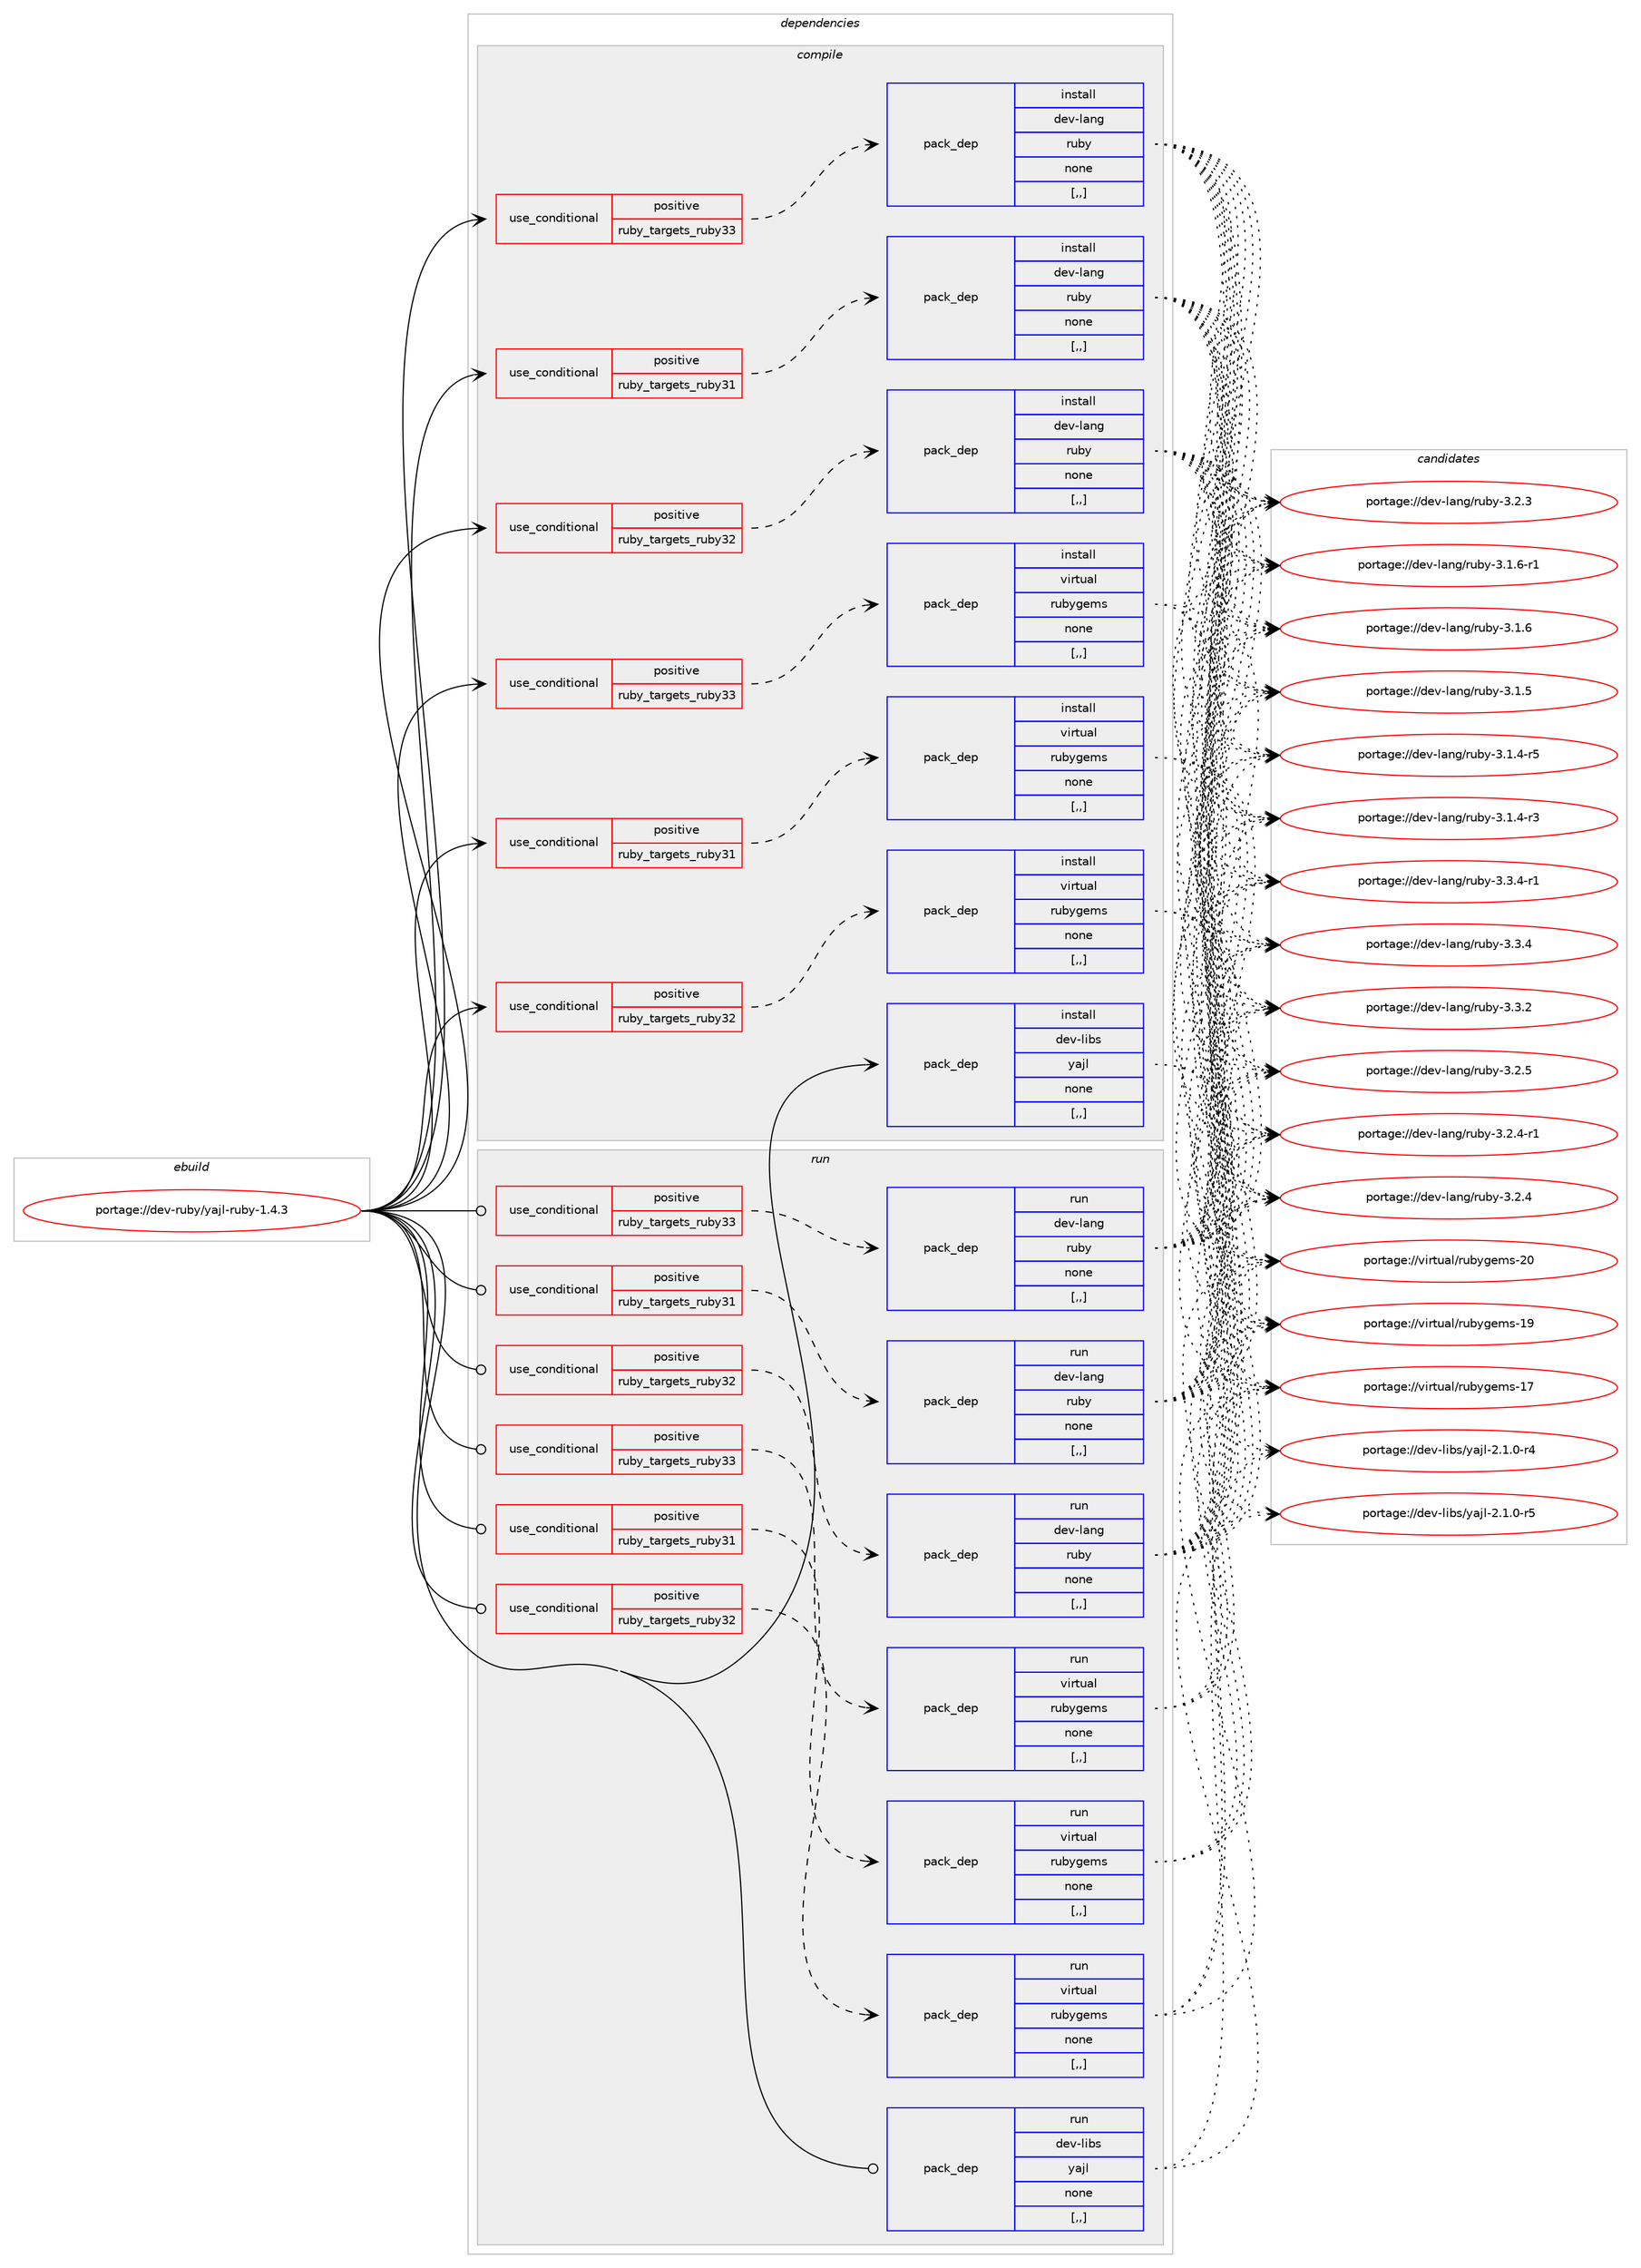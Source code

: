 digraph prolog {

# *************
# Graph options
# *************

newrank=true;
concentrate=true;
compound=true;
graph [rankdir=LR,fontname=Helvetica,fontsize=10,ranksep=1.5];#, ranksep=2.5, nodesep=0.2];
edge  [arrowhead=vee];
node  [fontname=Helvetica,fontsize=10];

# **********
# The ebuild
# **********

subgraph cluster_leftcol {
color=gray;
label=<<i>ebuild</i>>;
id [label="portage://dev-ruby/yajl-ruby-1.4.3", color=red, width=4, href="../dev-ruby/yajl-ruby-1.4.3.svg"];
}

# ****************
# The dependencies
# ****************

subgraph cluster_midcol {
color=gray;
label=<<i>dependencies</i>>;
subgraph cluster_compile {
fillcolor="#eeeeee";
style=filled;
label=<<i>compile</i>>;
subgraph cond58821 {
dependency207954 [label=<<TABLE BORDER="0" CELLBORDER="1" CELLSPACING="0" CELLPADDING="4"><TR><TD ROWSPAN="3" CELLPADDING="10">use_conditional</TD></TR><TR><TD>positive</TD></TR><TR><TD>ruby_targets_ruby31</TD></TR></TABLE>>, shape=none, color=red];
subgraph pack147745 {
dependency207955 [label=<<TABLE BORDER="0" CELLBORDER="1" CELLSPACING="0" CELLPADDING="4" WIDTH="220"><TR><TD ROWSPAN="6" CELLPADDING="30">pack_dep</TD></TR><TR><TD WIDTH="110">install</TD></TR><TR><TD>dev-lang</TD></TR><TR><TD>ruby</TD></TR><TR><TD>none</TD></TR><TR><TD>[,,]</TD></TR></TABLE>>, shape=none, color=blue];
}
dependency207954:e -> dependency207955:w [weight=20,style="dashed",arrowhead="vee"];
}
id:e -> dependency207954:w [weight=20,style="solid",arrowhead="vee"];
subgraph cond58822 {
dependency207956 [label=<<TABLE BORDER="0" CELLBORDER="1" CELLSPACING="0" CELLPADDING="4"><TR><TD ROWSPAN="3" CELLPADDING="10">use_conditional</TD></TR><TR><TD>positive</TD></TR><TR><TD>ruby_targets_ruby31</TD></TR></TABLE>>, shape=none, color=red];
subgraph pack147746 {
dependency207957 [label=<<TABLE BORDER="0" CELLBORDER="1" CELLSPACING="0" CELLPADDING="4" WIDTH="220"><TR><TD ROWSPAN="6" CELLPADDING="30">pack_dep</TD></TR><TR><TD WIDTH="110">install</TD></TR><TR><TD>virtual</TD></TR><TR><TD>rubygems</TD></TR><TR><TD>none</TD></TR><TR><TD>[,,]</TD></TR></TABLE>>, shape=none, color=blue];
}
dependency207956:e -> dependency207957:w [weight=20,style="dashed",arrowhead="vee"];
}
id:e -> dependency207956:w [weight=20,style="solid",arrowhead="vee"];
subgraph cond58823 {
dependency207958 [label=<<TABLE BORDER="0" CELLBORDER="1" CELLSPACING="0" CELLPADDING="4"><TR><TD ROWSPAN="3" CELLPADDING="10">use_conditional</TD></TR><TR><TD>positive</TD></TR><TR><TD>ruby_targets_ruby32</TD></TR></TABLE>>, shape=none, color=red];
subgraph pack147747 {
dependency207959 [label=<<TABLE BORDER="0" CELLBORDER="1" CELLSPACING="0" CELLPADDING="4" WIDTH="220"><TR><TD ROWSPAN="6" CELLPADDING="30">pack_dep</TD></TR><TR><TD WIDTH="110">install</TD></TR><TR><TD>dev-lang</TD></TR><TR><TD>ruby</TD></TR><TR><TD>none</TD></TR><TR><TD>[,,]</TD></TR></TABLE>>, shape=none, color=blue];
}
dependency207958:e -> dependency207959:w [weight=20,style="dashed",arrowhead="vee"];
}
id:e -> dependency207958:w [weight=20,style="solid",arrowhead="vee"];
subgraph cond58824 {
dependency207960 [label=<<TABLE BORDER="0" CELLBORDER="1" CELLSPACING="0" CELLPADDING="4"><TR><TD ROWSPAN="3" CELLPADDING="10">use_conditional</TD></TR><TR><TD>positive</TD></TR><TR><TD>ruby_targets_ruby32</TD></TR></TABLE>>, shape=none, color=red];
subgraph pack147748 {
dependency207961 [label=<<TABLE BORDER="0" CELLBORDER="1" CELLSPACING="0" CELLPADDING="4" WIDTH="220"><TR><TD ROWSPAN="6" CELLPADDING="30">pack_dep</TD></TR><TR><TD WIDTH="110">install</TD></TR><TR><TD>virtual</TD></TR><TR><TD>rubygems</TD></TR><TR><TD>none</TD></TR><TR><TD>[,,]</TD></TR></TABLE>>, shape=none, color=blue];
}
dependency207960:e -> dependency207961:w [weight=20,style="dashed",arrowhead="vee"];
}
id:e -> dependency207960:w [weight=20,style="solid",arrowhead="vee"];
subgraph cond58825 {
dependency207962 [label=<<TABLE BORDER="0" CELLBORDER="1" CELLSPACING="0" CELLPADDING="4"><TR><TD ROWSPAN="3" CELLPADDING="10">use_conditional</TD></TR><TR><TD>positive</TD></TR><TR><TD>ruby_targets_ruby33</TD></TR></TABLE>>, shape=none, color=red];
subgraph pack147749 {
dependency207963 [label=<<TABLE BORDER="0" CELLBORDER="1" CELLSPACING="0" CELLPADDING="4" WIDTH="220"><TR><TD ROWSPAN="6" CELLPADDING="30">pack_dep</TD></TR><TR><TD WIDTH="110">install</TD></TR><TR><TD>dev-lang</TD></TR><TR><TD>ruby</TD></TR><TR><TD>none</TD></TR><TR><TD>[,,]</TD></TR></TABLE>>, shape=none, color=blue];
}
dependency207962:e -> dependency207963:w [weight=20,style="dashed",arrowhead="vee"];
}
id:e -> dependency207962:w [weight=20,style="solid",arrowhead="vee"];
subgraph cond58826 {
dependency207964 [label=<<TABLE BORDER="0" CELLBORDER="1" CELLSPACING="0" CELLPADDING="4"><TR><TD ROWSPAN="3" CELLPADDING="10">use_conditional</TD></TR><TR><TD>positive</TD></TR><TR><TD>ruby_targets_ruby33</TD></TR></TABLE>>, shape=none, color=red];
subgraph pack147750 {
dependency207965 [label=<<TABLE BORDER="0" CELLBORDER="1" CELLSPACING="0" CELLPADDING="4" WIDTH="220"><TR><TD ROWSPAN="6" CELLPADDING="30">pack_dep</TD></TR><TR><TD WIDTH="110">install</TD></TR><TR><TD>virtual</TD></TR><TR><TD>rubygems</TD></TR><TR><TD>none</TD></TR><TR><TD>[,,]</TD></TR></TABLE>>, shape=none, color=blue];
}
dependency207964:e -> dependency207965:w [weight=20,style="dashed",arrowhead="vee"];
}
id:e -> dependency207964:w [weight=20,style="solid",arrowhead="vee"];
subgraph pack147751 {
dependency207966 [label=<<TABLE BORDER="0" CELLBORDER="1" CELLSPACING="0" CELLPADDING="4" WIDTH="220"><TR><TD ROWSPAN="6" CELLPADDING="30">pack_dep</TD></TR><TR><TD WIDTH="110">install</TD></TR><TR><TD>dev-libs</TD></TR><TR><TD>yajl</TD></TR><TR><TD>none</TD></TR><TR><TD>[,,]</TD></TR></TABLE>>, shape=none, color=blue];
}
id:e -> dependency207966:w [weight=20,style="solid",arrowhead="vee"];
}
subgraph cluster_compileandrun {
fillcolor="#eeeeee";
style=filled;
label=<<i>compile and run</i>>;
}
subgraph cluster_run {
fillcolor="#eeeeee";
style=filled;
label=<<i>run</i>>;
subgraph cond58827 {
dependency207967 [label=<<TABLE BORDER="0" CELLBORDER="1" CELLSPACING="0" CELLPADDING="4"><TR><TD ROWSPAN="3" CELLPADDING="10">use_conditional</TD></TR><TR><TD>positive</TD></TR><TR><TD>ruby_targets_ruby31</TD></TR></TABLE>>, shape=none, color=red];
subgraph pack147752 {
dependency207968 [label=<<TABLE BORDER="0" CELLBORDER="1" CELLSPACING="0" CELLPADDING="4" WIDTH="220"><TR><TD ROWSPAN="6" CELLPADDING="30">pack_dep</TD></TR><TR><TD WIDTH="110">run</TD></TR><TR><TD>dev-lang</TD></TR><TR><TD>ruby</TD></TR><TR><TD>none</TD></TR><TR><TD>[,,]</TD></TR></TABLE>>, shape=none, color=blue];
}
dependency207967:e -> dependency207968:w [weight=20,style="dashed",arrowhead="vee"];
}
id:e -> dependency207967:w [weight=20,style="solid",arrowhead="odot"];
subgraph cond58828 {
dependency207969 [label=<<TABLE BORDER="0" CELLBORDER="1" CELLSPACING="0" CELLPADDING="4"><TR><TD ROWSPAN="3" CELLPADDING="10">use_conditional</TD></TR><TR><TD>positive</TD></TR><TR><TD>ruby_targets_ruby31</TD></TR></TABLE>>, shape=none, color=red];
subgraph pack147753 {
dependency207970 [label=<<TABLE BORDER="0" CELLBORDER="1" CELLSPACING="0" CELLPADDING="4" WIDTH="220"><TR><TD ROWSPAN="6" CELLPADDING="30">pack_dep</TD></TR><TR><TD WIDTH="110">run</TD></TR><TR><TD>virtual</TD></TR><TR><TD>rubygems</TD></TR><TR><TD>none</TD></TR><TR><TD>[,,]</TD></TR></TABLE>>, shape=none, color=blue];
}
dependency207969:e -> dependency207970:w [weight=20,style="dashed",arrowhead="vee"];
}
id:e -> dependency207969:w [weight=20,style="solid",arrowhead="odot"];
subgraph cond58829 {
dependency207971 [label=<<TABLE BORDER="0" CELLBORDER="1" CELLSPACING="0" CELLPADDING="4"><TR><TD ROWSPAN="3" CELLPADDING="10">use_conditional</TD></TR><TR><TD>positive</TD></TR><TR><TD>ruby_targets_ruby32</TD></TR></TABLE>>, shape=none, color=red];
subgraph pack147754 {
dependency207972 [label=<<TABLE BORDER="0" CELLBORDER="1" CELLSPACING="0" CELLPADDING="4" WIDTH="220"><TR><TD ROWSPAN="6" CELLPADDING="30">pack_dep</TD></TR><TR><TD WIDTH="110">run</TD></TR><TR><TD>dev-lang</TD></TR><TR><TD>ruby</TD></TR><TR><TD>none</TD></TR><TR><TD>[,,]</TD></TR></TABLE>>, shape=none, color=blue];
}
dependency207971:e -> dependency207972:w [weight=20,style="dashed",arrowhead="vee"];
}
id:e -> dependency207971:w [weight=20,style="solid",arrowhead="odot"];
subgraph cond58830 {
dependency207973 [label=<<TABLE BORDER="0" CELLBORDER="1" CELLSPACING="0" CELLPADDING="4"><TR><TD ROWSPAN="3" CELLPADDING="10">use_conditional</TD></TR><TR><TD>positive</TD></TR><TR><TD>ruby_targets_ruby32</TD></TR></TABLE>>, shape=none, color=red];
subgraph pack147755 {
dependency207974 [label=<<TABLE BORDER="0" CELLBORDER="1" CELLSPACING="0" CELLPADDING="4" WIDTH="220"><TR><TD ROWSPAN="6" CELLPADDING="30">pack_dep</TD></TR><TR><TD WIDTH="110">run</TD></TR><TR><TD>virtual</TD></TR><TR><TD>rubygems</TD></TR><TR><TD>none</TD></TR><TR><TD>[,,]</TD></TR></TABLE>>, shape=none, color=blue];
}
dependency207973:e -> dependency207974:w [weight=20,style="dashed",arrowhead="vee"];
}
id:e -> dependency207973:w [weight=20,style="solid",arrowhead="odot"];
subgraph cond58831 {
dependency207975 [label=<<TABLE BORDER="0" CELLBORDER="1" CELLSPACING="0" CELLPADDING="4"><TR><TD ROWSPAN="3" CELLPADDING="10">use_conditional</TD></TR><TR><TD>positive</TD></TR><TR><TD>ruby_targets_ruby33</TD></TR></TABLE>>, shape=none, color=red];
subgraph pack147756 {
dependency207976 [label=<<TABLE BORDER="0" CELLBORDER="1" CELLSPACING="0" CELLPADDING="4" WIDTH="220"><TR><TD ROWSPAN="6" CELLPADDING="30">pack_dep</TD></TR><TR><TD WIDTH="110">run</TD></TR><TR><TD>dev-lang</TD></TR><TR><TD>ruby</TD></TR><TR><TD>none</TD></TR><TR><TD>[,,]</TD></TR></TABLE>>, shape=none, color=blue];
}
dependency207975:e -> dependency207976:w [weight=20,style="dashed",arrowhead="vee"];
}
id:e -> dependency207975:w [weight=20,style="solid",arrowhead="odot"];
subgraph cond58832 {
dependency207977 [label=<<TABLE BORDER="0" CELLBORDER="1" CELLSPACING="0" CELLPADDING="4"><TR><TD ROWSPAN="3" CELLPADDING="10">use_conditional</TD></TR><TR><TD>positive</TD></TR><TR><TD>ruby_targets_ruby33</TD></TR></TABLE>>, shape=none, color=red];
subgraph pack147757 {
dependency207978 [label=<<TABLE BORDER="0" CELLBORDER="1" CELLSPACING="0" CELLPADDING="4" WIDTH="220"><TR><TD ROWSPAN="6" CELLPADDING="30">pack_dep</TD></TR><TR><TD WIDTH="110">run</TD></TR><TR><TD>virtual</TD></TR><TR><TD>rubygems</TD></TR><TR><TD>none</TD></TR><TR><TD>[,,]</TD></TR></TABLE>>, shape=none, color=blue];
}
dependency207977:e -> dependency207978:w [weight=20,style="dashed",arrowhead="vee"];
}
id:e -> dependency207977:w [weight=20,style="solid",arrowhead="odot"];
subgraph pack147758 {
dependency207979 [label=<<TABLE BORDER="0" CELLBORDER="1" CELLSPACING="0" CELLPADDING="4" WIDTH="220"><TR><TD ROWSPAN="6" CELLPADDING="30">pack_dep</TD></TR><TR><TD WIDTH="110">run</TD></TR><TR><TD>dev-libs</TD></TR><TR><TD>yajl</TD></TR><TR><TD>none</TD></TR><TR><TD>[,,]</TD></TR></TABLE>>, shape=none, color=blue];
}
id:e -> dependency207979:w [weight=20,style="solid",arrowhead="odot"];
}
}

# **************
# The candidates
# **************

subgraph cluster_choices {
rank=same;
color=gray;
label=<<i>candidates</i>>;

subgraph choice147745 {
color=black;
nodesep=1;
choice100101118451089711010347114117981214551465146524511449 [label="portage://dev-lang/ruby-3.3.4-r1", color=red, width=4,href="../dev-lang/ruby-3.3.4-r1.svg"];
choice10010111845108971101034711411798121455146514652 [label="portage://dev-lang/ruby-3.3.4", color=red, width=4,href="../dev-lang/ruby-3.3.4.svg"];
choice10010111845108971101034711411798121455146514650 [label="portage://dev-lang/ruby-3.3.2", color=red, width=4,href="../dev-lang/ruby-3.3.2.svg"];
choice10010111845108971101034711411798121455146504653 [label="portage://dev-lang/ruby-3.2.5", color=red, width=4,href="../dev-lang/ruby-3.2.5.svg"];
choice100101118451089711010347114117981214551465046524511449 [label="portage://dev-lang/ruby-3.2.4-r1", color=red, width=4,href="../dev-lang/ruby-3.2.4-r1.svg"];
choice10010111845108971101034711411798121455146504652 [label="portage://dev-lang/ruby-3.2.4", color=red, width=4,href="../dev-lang/ruby-3.2.4.svg"];
choice10010111845108971101034711411798121455146504651 [label="portage://dev-lang/ruby-3.2.3", color=red, width=4,href="../dev-lang/ruby-3.2.3.svg"];
choice100101118451089711010347114117981214551464946544511449 [label="portage://dev-lang/ruby-3.1.6-r1", color=red, width=4,href="../dev-lang/ruby-3.1.6-r1.svg"];
choice10010111845108971101034711411798121455146494654 [label="portage://dev-lang/ruby-3.1.6", color=red, width=4,href="../dev-lang/ruby-3.1.6.svg"];
choice10010111845108971101034711411798121455146494653 [label="portage://dev-lang/ruby-3.1.5", color=red, width=4,href="../dev-lang/ruby-3.1.5.svg"];
choice100101118451089711010347114117981214551464946524511453 [label="portage://dev-lang/ruby-3.1.4-r5", color=red, width=4,href="../dev-lang/ruby-3.1.4-r5.svg"];
choice100101118451089711010347114117981214551464946524511451 [label="portage://dev-lang/ruby-3.1.4-r3", color=red, width=4,href="../dev-lang/ruby-3.1.4-r3.svg"];
dependency207955:e -> choice100101118451089711010347114117981214551465146524511449:w [style=dotted,weight="100"];
dependency207955:e -> choice10010111845108971101034711411798121455146514652:w [style=dotted,weight="100"];
dependency207955:e -> choice10010111845108971101034711411798121455146514650:w [style=dotted,weight="100"];
dependency207955:e -> choice10010111845108971101034711411798121455146504653:w [style=dotted,weight="100"];
dependency207955:e -> choice100101118451089711010347114117981214551465046524511449:w [style=dotted,weight="100"];
dependency207955:e -> choice10010111845108971101034711411798121455146504652:w [style=dotted,weight="100"];
dependency207955:e -> choice10010111845108971101034711411798121455146504651:w [style=dotted,weight="100"];
dependency207955:e -> choice100101118451089711010347114117981214551464946544511449:w [style=dotted,weight="100"];
dependency207955:e -> choice10010111845108971101034711411798121455146494654:w [style=dotted,weight="100"];
dependency207955:e -> choice10010111845108971101034711411798121455146494653:w [style=dotted,weight="100"];
dependency207955:e -> choice100101118451089711010347114117981214551464946524511453:w [style=dotted,weight="100"];
dependency207955:e -> choice100101118451089711010347114117981214551464946524511451:w [style=dotted,weight="100"];
}
subgraph choice147746 {
color=black;
nodesep=1;
choice118105114116117971084711411798121103101109115455048 [label="portage://virtual/rubygems-20", color=red, width=4,href="../virtual/rubygems-20.svg"];
choice118105114116117971084711411798121103101109115454957 [label="portage://virtual/rubygems-19", color=red, width=4,href="../virtual/rubygems-19.svg"];
choice118105114116117971084711411798121103101109115454955 [label="portage://virtual/rubygems-17", color=red, width=4,href="../virtual/rubygems-17.svg"];
dependency207957:e -> choice118105114116117971084711411798121103101109115455048:w [style=dotted,weight="100"];
dependency207957:e -> choice118105114116117971084711411798121103101109115454957:w [style=dotted,weight="100"];
dependency207957:e -> choice118105114116117971084711411798121103101109115454955:w [style=dotted,weight="100"];
}
subgraph choice147747 {
color=black;
nodesep=1;
choice100101118451089711010347114117981214551465146524511449 [label="portage://dev-lang/ruby-3.3.4-r1", color=red, width=4,href="../dev-lang/ruby-3.3.4-r1.svg"];
choice10010111845108971101034711411798121455146514652 [label="portage://dev-lang/ruby-3.3.4", color=red, width=4,href="../dev-lang/ruby-3.3.4.svg"];
choice10010111845108971101034711411798121455146514650 [label="portage://dev-lang/ruby-3.3.2", color=red, width=4,href="../dev-lang/ruby-3.3.2.svg"];
choice10010111845108971101034711411798121455146504653 [label="portage://dev-lang/ruby-3.2.5", color=red, width=4,href="../dev-lang/ruby-3.2.5.svg"];
choice100101118451089711010347114117981214551465046524511449 [label="portage://dev-lang/ruby-3.2.4-r1", color=red, width=4,href="../dev-lang/ruby-3.2.4-r1.svg"];
choice10010111845108971101034711411798121455146504652 [label="portage://dev-lang/ruby-3.2.4", color=red, width=4,href="../dev-lang/ruby-3.2.4.svg"];
choice10010111845108971101034711411798121455146504651 [label="portage://dev-lang/ruby-3.2.3", color=red, width=4,href="../dev-lang/ruby-3.2.3.svg"];
choice100101118451089711010347114117981214551464946544511449 [label="portage://dev-lang/ruby-3.1.6-r1", color=red, width=4,href="../dev-lang/ruby-3.1.6-r1.svg"];
choice10010111845108971101034711411798121455146494654 [label="portage://dev-lang/ruby-3.1.6", color=red, width=4,href="../dev-lang/ruby-3.1.6.svg"];
choice10010111845108971101034711411798121455146494653 [label="portage://dev-lang/ruby-3.1.5", color=red, width=4,href="../dev-lang/ruby-3.1.5.svg"];
choice100101118451089711010347114117981214551464946524511453 [label="portage://dev-lang/ruby-3.1.4-r5", color=red, width=4,href="../dev-lang/ruby-3.1.4-r5.svg"];
choice100101118451089711010347114117981214551464946524511451 [label="portage://dev-lang/ruby-3.1.4-r3", color=red, width=4,href="../dev-lang/ruby-3.1.4-r3.svg"];
dependency207959:e -> choice100101118451089711010347114117981214551465146524511449:w [style=dotted,weight="100"];
dependency207959:e -> choice10010111845108971101034711411798121455146514652:w [style=dotted,weight="100"];
dependency207959:e -> choice10010111845108971101034711411798121455146514650:w [style=dotted,weight="100"];
dependency207959:e -> choice10010111845108971101034711411798121455146504653:w [style=dotted,weight="100"];
dependency207959:e -> choice100101118451089711010347114117981214551465046524511449:w [style=dotted,weight="100"];
dependency207959:e -> choice10010111845108971101034711411798121455146504652:w [style=dotted,weight="100"];
dependency207959:e -> choice10010111845108971101034711411798121455146504651:w [style=dotted,weight="100"];
dependency207959:e -> choice100101118451089711010347114117981214551464946544511449:w [style=dotted,weight="100"];
dependency207959:e -> choice10010111845108971101034711411798121455146494654:w [style=dotted,weight="100"];
dependency207959:e -> choice10010111845108971101034711411798121455146494653:w [style=dotted,weight="100"];
dependency207959:e -> choice100101118451089711010347114117981214551464946524511453:w [style=dotted,weight="100"];
dependency207959:e -> choice100101118451089711010347114117981214551464946524511451:w [style=dotted,weight="100"];
}
subgraph choice147748 {
color=black;
nodesep=1;
choice118105114116117971084711411798121103101109115455048 [label="portage://virtual/rubygems-20", color=red, width=4,href="../virtual/rubygems-20.svg"];
choice118105114116117971084711411798121103101109115454957 [label="portage://virtual/rubygems-19", color=red, width=4,href="../virtual/rubygems-19.svg"];
choice118105114116117971084711411798121103101109115454955 [label="portage://virtual/rubygems-17", color=red, width=4,href="../virtual/rubygems-17.svg"];
dependency207961:e -> choice118105114116117971084711411798121103101109115455048:w [style=dotted,weight="100"];
dependency207961:e -> choice118105114116117971084711411798121103101109115454957:w [style=dotted,weight="100"];
dependency207961:e -> choice118105114116117971084711411798121103101109115454955:w [style=dotted,weight="100"];
}
subgraph choice147749 {
color=black;
nodesep=1;
choice100101118451089711010347114117981214551465146524511449 [label="portage://dev-lang/ruby-3.3.4-r1", color=red, width=4,href="../dev-lang/ruby-3.3.4-r1.svg"];
choice10010111845108971101034711411798121455146514652 [label="portage://dev-lang/ruby-3.3.4", color=red, width=4,href="../dev-lang/ruby-3.3.4.svg"];
choice10010111845108971101034711411798121455146514650 [label="portage://dev-lang/ruby-3.3.2", color=red, width=4,href="../dev-lang/ruby-3.3.2.svg"];
choice10010111845108971101034711411798121455146504653 [label="portage://dev-lang/ruby-3.2.5", color=red, width=4,href="../dev-lang/ruby-3.2.5.svg"];
choice100101118451089711010347114117981214551465046524511449 [label="portage://dev-lang/ruby-3.2.4-r1", color=red, width=4,href="../dev-lang/ruby-3.2.4-r1.svg"];
choice10010111845108971101034711411798121455146504652 [label="portage://dev-lang/ruby-3.2.4", color=red, width=4,href="../dev-lang/ruby-3.2.4.svg"];
choice10010111845108971101034711411798121455146504651 [label="portage://dev-lang/ruby-3.2.3", color=red, width=4,href="../dev-lang/ruby-3.2.3.svg"];
choice100101118451089711010347114117981214551464946544511449 [label="portage://dev-lang/ruby-3.1.6-r1", color=red, width=4,href="../dev-lang/ruby-3.1.6-r1.svg"];
choice10010111845108971101034711411798121455146494654 [label="portage://dev-lang/ruby-3.1.6", color=red, width=4,href="../dev-lang/ruby-3.1.6.svg"];
choice10010111845108971101034711411798121455146494653 [label="portage://dev-lang/ruby-3.1.5", color=red, width=4,href="../dev-lang/ruby-3.1.5.svg"];
choice100101118451089711010347114117981214551464946524511453 [label="portage://dev-lang/ruby-3.1.4-r5", color=red, width=4,href="../dev-lang/ruby-3.1.4-r5.svg"];
choice100101118451089711010347114117981214551464946524511451 [label="portage://dev-lang/ruby-3.1.4-r3", color=red, width=4,href="../dev-lang/ruby-3.1.4-r3.svg"];
dependency207963:e -> choice100101118451089711010347114117981214551465146524511449:w [style=dotted,weight="100"];
dependency207963:e -> choice10010111845108971101034711411798121455146514652:w [style=dotted,weight="100"];
dependency207963:e -> choice10010111845108971101034711411798121455146514650:w [style=dotted,weight="100"];
dependency207963:e -> choice10010111845108971101034711411798121455146504653:w [style=dotted,weight="100"];
dependency207963:e -> choice100101118451089711010347114117981214551465046524511449:w [style=dotted,weight="100"];
dependency207963:e -> choice10010111845108971101034711411798121455146504652:w [style=dotted,weight="100"];
dependency207963:e -> choice10010111845108971101034711411798121455146504651:w [style=dotted,weight="100"];
dependency207963:e -> choice100101118451089711010347114117981214551464946544511449:w [style=dotted,weight="100"];
dependency207963:e -> choice10010111845108971101034711411798121455146494654:w [style=dotted,weight="100"];
dependency207963:e -> choice10010111845108971101034711411798121455146494653:w [style=dotted,weight="100"];
dependency207963:e -> choice100101118451089711010347114117981214551464946524511453:w [style=dotted,weight="100"];
dependency207963:e -> choice100101118451089711010347114117981214551464946524511451:w [style=dotted,weight="100"];
}
subgraph choice147750 {
color=black;
nodesep=1;
choice118105114116117971084711411798121103101109115455048 [label="portage://virtual/rubygems-20", color=red, width=4,href="../virtual/rubygems-20.svg"];
choice118105114116117971084711411798121103101109115454957 [label="portage://virtual/rubygems-19", color=red, width=4,href="../virtual/rubygems-19.svg"];
choice118105114116117971084711411798121103101109115454955 [label="portage://virtual/rubygems-17", color=red, width=4,href="../virtual/rubygems-17.svg"];
dependency207965:e -> choice118105114116117971084711411798121103101109115455048:w [style=dotted,weight="100"];
dependency207965:e -> choice118105114116117971084711411798121103101109115454957:w [style=dotted,weight="100"];
dependency207965:e -> choice118105114116117971084711411798121103101109115454955:w [style=dotted,weight="100"];
}
subgraph choice147751 {
color=black;
nodesep=1;
choice100101118451081059811547121971061084550464946484511453 [label="portage://dev-libs/yajl-2.1.0-r5", color=red, width=4,href="../dev-libs/yajl-2.1.0-r5.svg"];
choice100101118451081059811547121971061084550464946484511452 [label="portage://dev-libs/yajl-2.1.0-r4", color=red, width=4,href="../dev-libs/yajl-2.1.0-r4.svg"];
dependency207966:e -> choice100101118451081059811547121971061084550464946484511453:w [style=dotted,weight="100"];
dependency207966:e -> choice100101118451081059811547121971061084550464946484511452:w [style=dotted,weight="100"];
}
subgraph choice147752 {
color=black;
nodesep=1;
choice100101118451089711010347114117981214551465146524511449 [label="portage://dev-lang/ruby-3.3.4-r1", color=red, width=4,href="../dev-lang/ruby-3.3.4-r1.svg"];
choice10010111845108971101034711411798121455146514652 [label="portage://dev-lang/ruby-3.3.4", color=red, width=4,href="../dev-lang/ruby-3.3.4.svg"];
choice10010111845108971101034711411798121455146514650 [label="portage://dev-lang/ruby-3.3.2", color=red, width=4,href="../dev-lang/ruby-3.3.2.svg"];
choice10010111845108971101034711411798121455146504653 [label="portage://dev-lang/ruby-3.2.5", color=red, width=4,href="../dev-lang/ruby-3.2.5.svg"];
choice100101118451089711010347114117981214551465046524511449 [label="portage://dev-lang/ruby-3.2.4-r1", color=red, width=4,href="../dev-lang/ruby-3.2.4-r1.svg"];
choice10010111845108971101034711411798121455146504652 [label="portage://dev-lang/ruby-3.2.4", color=red, width=4,href="../dev-lang/ruby-3.2.4.svg"];
choice10010111845108971101034711411798121455146504651 [label="portage://dev-lang/ruby-3.2.3", color=red, width=4,href="../dev-lang/ruby-3.2.3.svg"];
choice100101118451089711010347114117981214551464946544511449 [label="portage://dev-lang/ruby-3.1.6-r1", color=red, width=4,href="../dev-lang/ruby-3.1.6-r1.svg"];
choice10010111845108971101034711411798121455146494654 [label="portage://dev-lang/ruby-3.1.6", color=red, width=4,href="../dev-lang/ruby-3.1.6.svg"];
choice10010111845108971101034711411798121455146494653 [label="portage://dev-lang/ruby-3.1.5", color=red, width=4,href="../dev-lang/ruby-3.1.5.svg"];
choice100101118451089711010347114117981214551464946524511453 [label="portage://dev-lang/ruby-3.1.4-r5", color=red, width=4,href="../dev-lang/ruby-3.1.4-r5.svg"];
choice100101118451089711010347114117981214551464946524511451 [label="portage://dev-lang/ruby-3.1.4-r3", color=red, width=4,href="../dev-lang/ruby-3.1.4-r3.svg"];
dependency207968:e -> choice100101118451089711010347114117981214551465146524511449:w [style=dotted,weight="100"];
dependency207968:e -> choice10010111845108971101034711411798121455146514652:w [style=dotted,weight="100"];
dependency207968:e -> choice10010111845108971101034711411798121455146514650:w [style=dotted,weight="100"];
dependency207968:e -> choice10010111845108971101034711411798121455146504653:w [style=dotted,weight="100"];
dependency207968:e -> choice100101118451089711010347114117981214551465046524511449:w [style=dotted,weight="100"];
dependency207968:e -> choice10010111845108971101034711411798121455146504652:w [style=dotted,weight="100"];
dependency207968:e -> choice10010111845108971101034711411798121455146504651:w [style=dotted,weight="100"];
dependency207968:e -> choice100101118451089711010347114117981214551464946544511449:w [style=dotted,weight="100"];
dependency207968:e -> choice10010111845108971101034711411798121455146494654:w [style=dotted,weight="100"];
dependency207968:e -> choice10010111845108971101034711411798121455146494653:w [style=dotted,weight="100"];
dependency207968:e -> choice100101118451089711010347114117981214551464946524511453:w [style=dotted,weight="100"];
dependency207968:e -> choice100101118451089711010347114117981214551464946524511451:w [style=dotted,weight="100"];
}
subgraph choice147753 {
color=black;
nodesep=1;
choice118105114116117971084711411798121103101109115455048 [label="portage://virtual/rubygems-20", color=red, width=4,href="../virtual/rubygems-20.svg"];
choice118105114116117971084711411798121103101109115454957 [label="portage://virtual/rubygems-19", color=red, width=4,href="../virtual/rubygems-19.svg"];
choice118105114116117971084711411798121103101109115454955 [label="portage://virtual/rubygems-17", color=red, width=4,href="../virtual/rubygems-17.svg"];
dependency207970:e -> choice118105114116117971084711411798121103101109115455048:w [style=dotted,weight="100"];
dependency207970:e -> choice118105114116117971084711411798121103101109115454957:w [style=dotted,weight="100"];
dependency207970:e -> choice118105114116117971084711411798121103101109115454955:w [style=dotted,weight="100"];
}
subgraph choice147754 {
color=black;
nodesep=1;
choice100101118451089711010347114117981214551465146524511449 [label="portage://dev-lang/ruby-3.3.4-r1", color=red, width=4,href="../dev-lang/ruby-3.3.4-r1.svg"];
choice10010111845108971101034711411798121455146514652 [label="portage://dev-lang/ruby-3.3.4", color=red, width=4,href="../dev-lang/ruby-3.3.4.svg"];
choice10010111845108971101034711411798121455146514650 [label="portage://dev-lang/ruby-3.3.2", color=red, width=4,href="../dev-lang/ruby-3.3.2.svg"];
choice10010111845108971101034711411798121455146504653 [label="portage://dev-lang/ruby-3.2.5", color=red, width=4,href="../dev-lang/ruby-3.2.5.svg"];
choice100101118451089711010347114117981214551465046524511449 [label="portage://dev-lang/ruby-3.2.4-r1", color=red, width=4,href="../dev-lang/ruby-3.2.4-r1.svg"];
choice10010111845108971101034711411798121455146504652 [label="portage://dev-lang/ruby-3.2.4", color=red, width=4,href="../dev-lang/ruby-3.2.4.svg"];
choice10010111845108971101034711411798121455146504651 [label="portage://dev-lang/ruby-3.2.3", color=red, width=4,href="../dev-lang/ruby-3.2.3.svg"];
choice100101118451089711010347114117981214551464946544511449 [label="portage://dev-lang/ruby-3.1.6-r1", color=red, width=4,href="../dev-lang/ruby-3.1.6-r1.svg"];
choice10010111845108971101034711411798121455146494654 [label="portage://dev-lang/ruby-3.1.6", color=red, width=4,href="../dev-lang/ruby-3.1.6.svg"];
choice10010111845108971101034711411798121455146494653 [label="portage://dev-lang/ruby-3.1.5", color=red, width=4,href="../dev-lang/ruby-3.1.5.svg"];
choice100101118451089711010347114117981214551464946524511453 [label="portage://dev-lang/ruby-3.1.4-r5", color=red, width=4,href="../dev-lang/ruby-3.1.4-r5.svg"];
choice100101118451089711010347114117981214551464946524511451 [label="portage://dev-lang/ruby-3.1.4-r3", color=red, width=4,href="../dev-lang/ruby-3.1.4-r3.svg"];
dependency207972:e -> choice100101118451089711010347114117981214551465146524511449:w [style=dotted,weight="100"];
dependency207972:e -> choice10010111845108971101034711411798121455146514652:w [style=dotted,weight="100"];
dependency207972:e -> choice10010111845108971101034711411798121455146514650:w [style=dotted,weight="100"];
dependency207972:e -> choice10010111845108971101034711411798121455146504653:w [style=dotted,weight="100"];
dependency207972:e -> choice100101118451089711010347114117981214551465046524511449:w [style=dotted,weight="100"];
dependency207972:e -> choice10010111845108971101034711411798121455146504652:w [style=dotted,weight="100"];
dependency207972:e -> choice10010111845108971101034711411798121455146504651:w [style=dotted,weight="100"];
dependency207972:e -> choice100101118451089711010347114117981214551464946544511449:w [style=dotted,weight="100"];
dependency207972:e -> choice10010111845108971101034711411798121455146494654:w [style=dotted,weight="100"];
dependency207972:e -> choice10010111845108971101034711411798121455146494653:w [style=dotted,weight="100"];
dependency207972:e -> choice100101118451089711010347114117981214551464946524511453:w [style=dotted,weight="100"];
dependency207972:e -> choice100101118451089711010347114117981214551464946524511451:w [style=dotted,weight="100"];
}
subgraph choice147755 {
color=black;
nodesep=1;
choice118105114116117971084711411798121103101109115455048 [label="portage://virtual/rubygems-20", color=red, width=4,href="../virtual/rubygems-20.svg"];
choice118105114116117971084711411798121103101109115454957 [label="portage://virtual/rubygems-19", color=red, width=4,href="../virtual/rubygems-19.svg"];
choice118105114116117971084711411798121103101109115454955 [label="portage://virtual/rubygems-17", color=red, width=4,href="../virtual/rubygems-17.svg"];
dependency207974:e -> choice118105114116117971084711411798121103101109115455048:w [style=dotted,weight="100"];
dependency207974:e -> choice118105114116117971084711411798121103101109115454957:w [style=dotted,weight="100"];
dependency207974:e -> choice118105114116117971084711411798121103101109115454955:w [style=dotted,weight="100"];
}
subgraph choice147756 {
color=black;
nodesep=1;
choice100101118451089711010347114117981214551465146524511449 [label="portage://dev-lang/ruby-3.3.4-r1", color=red, width=4,href="../dev-lang/ruby-3.3.4-r1.svg"];
choice10010111845108971101034711411798121455146514652 [label="portage://dev-lang/ruby-3.3.4", color=red, width=4,href="../dev-lang/ruby-3.3.4.svg"];
choice10010111845108971101034711411798121455146514650 [label="portage://dev-lang/ruby-3.3.2", color=red, width=4,href="../dev-lang/ruby-3.3.2.svg"];
choice10010111845108971101034711411798121455146504653 [label="portage://dev-lang/ruby-3.2.5", color=red, width=4,href="../dev-lang/ruby-3.2.5.svg"];
choice100101118451089711010347114117981214551465046524511449 [label="portage://dev-lang/ruby-3.2.4-r1", color=red, width=4,href="../dev-lang/ruby-3.2.4-r1.svg"];
choice10010111845108971101034711411798121455146504652 [label="portage://dev-lang/ruby-3.2.4", color=red, width=4,href="../dev-lang/ruby-3.2.4.svg"];
choice10010111845108971101034711411798121455146504651 [label="portage://dev-lang/ruby-3.2.3", color=red, width=4,href="../dev-lang/ruby-3.2.3.svg"];
choice100101118451089711010347114117981214551464946544511449 [label="portage://dev-lang/ruby-3.1.6-r1", color=red, width=4,href="../dev-lang/ruby-3.1.6-r1.svg"];
choice10010111845108971101034711411798121455146494654 [label="portage://dev-lang/ruby-3.1.6", color=red, width=4,href="../dev-lang/ruby-3.1.6.svg"];
choice10010111845108971101034711411798121455146494653 [label="portage://dev-lang/ruby-3.1.5", color=red, width=4,href="../dev-lang/ruby-3.1.5.svg"];
choice100101118451089711010347114117981214551464946524511453 [label="portage://dev-lang/ruby-3.1.4-r5", color=red, width=4,href="../dev-lang/ruby-3.1.4-r5.svg"];
choice100101118451089711010347114117981214551464946524511451 [label="portage://dev-lang/ruby-3.1.4-r3", color=red, width=4,href="../dev-lang/ruby-3.1.4-r3.svg"];
dependency207976:e -> choice100101118451089711010347114117981214551465146524511449:w [style=dotted,weight="100"];
dependency207976:e -> choice10010111845108971101034711411798121455146514652:w [style=dotted,weight="100"];
dependency207976:e -> choice10010111845108971101034711411798121455146514650:w [style=dotted,weight="100"];
dependency207976:e -> choice10010111845108971101034711411798121455146504653:w [style=dotted,weight="100"];
dependency207976:e -> choice100101118451089711010347114117981214551465046524511449:w [style=dotted,weight="100"];
dependency207976:e -> choice10010111845108971101034711411798121455146504652:w [style=dotted,weight="100"];
dependency207976:e -> choice10010111845108971101034711411798121455146504651:w [style=dotted,weight="100"];
dependency207976:e -> choice100101118451089711010347114117981214551464946544511449:w [style=dotted,weight="100"];
dependency207976:e -> choice10010111845108971101034711411798121455146494654:w [style=dotted,weight="100"];
dependency207976:e -> choice10010111845108971101034711411798121455146494653:w [style=dotted,weight="100"];
dependency207976:e -> choice100101118451089711010347114117981214551464946524511453:w [style=dotted,weight="100"];
dependency207976:e -> choice100101118451089711010347114117981214551464946524511451:w [style=dotted,weight="100"];
}
subgraph choice147757 {
color=black;
nodesep=1;
choice118105114116117971084711411798121103101109115455048 [label="portage://virtual/rubygems-20", color=red, width=4,href="../virtual/rubygems-20.svg"];
choice118105114116117971084711411798121103101109115454957 [label="portage://virtual/rubygems-19", color=red, width=4,href="../virtual/rubygems-19.svg"];
choice118105114116117971084711411798121103101109115454955 [label="portage://virtual/rubygems-17", color=red, width=4,href="../virtual/rubygems-17.svg"];
dependency207978:e -> choice118105114116117971084711411798121103101109115455048:w [style=dotted,weight="100"];
dependency207978:e -> choice118105114116117971084711411798121103101109115454957:w [style=dotted,weight="100"];
dependency207978:e -> choice118105114116117971084711411798121103101109115454955:w [style=dotted,weight="100"];
}
subgraph choice147758 {
color=black;
nodesep=1;
choice100101118451081059811547121971061084550464946484511453 [label="portage://dev-libs/yajl-2.1.0-r5", color=red, width=4,href="../dev-libs/yajl-2.1.0-r5.svg"];
choice100101118451081059811547121971061084550464946484511452 [label="portage://dev-libs/yajl-2.1.0-r4", color=red, width=4,href="../dev-libs/yajl-2.1.0-r4.svg"];
dependency207979:e -> choice100101118451081059811547121971061084550464946484511453:w [style=dotted,weight="100"];
dependency207979:e -> choice100101118451081059811547121971061084550464946484511452:w [style=dotted,weight="100"];
}
}

}
